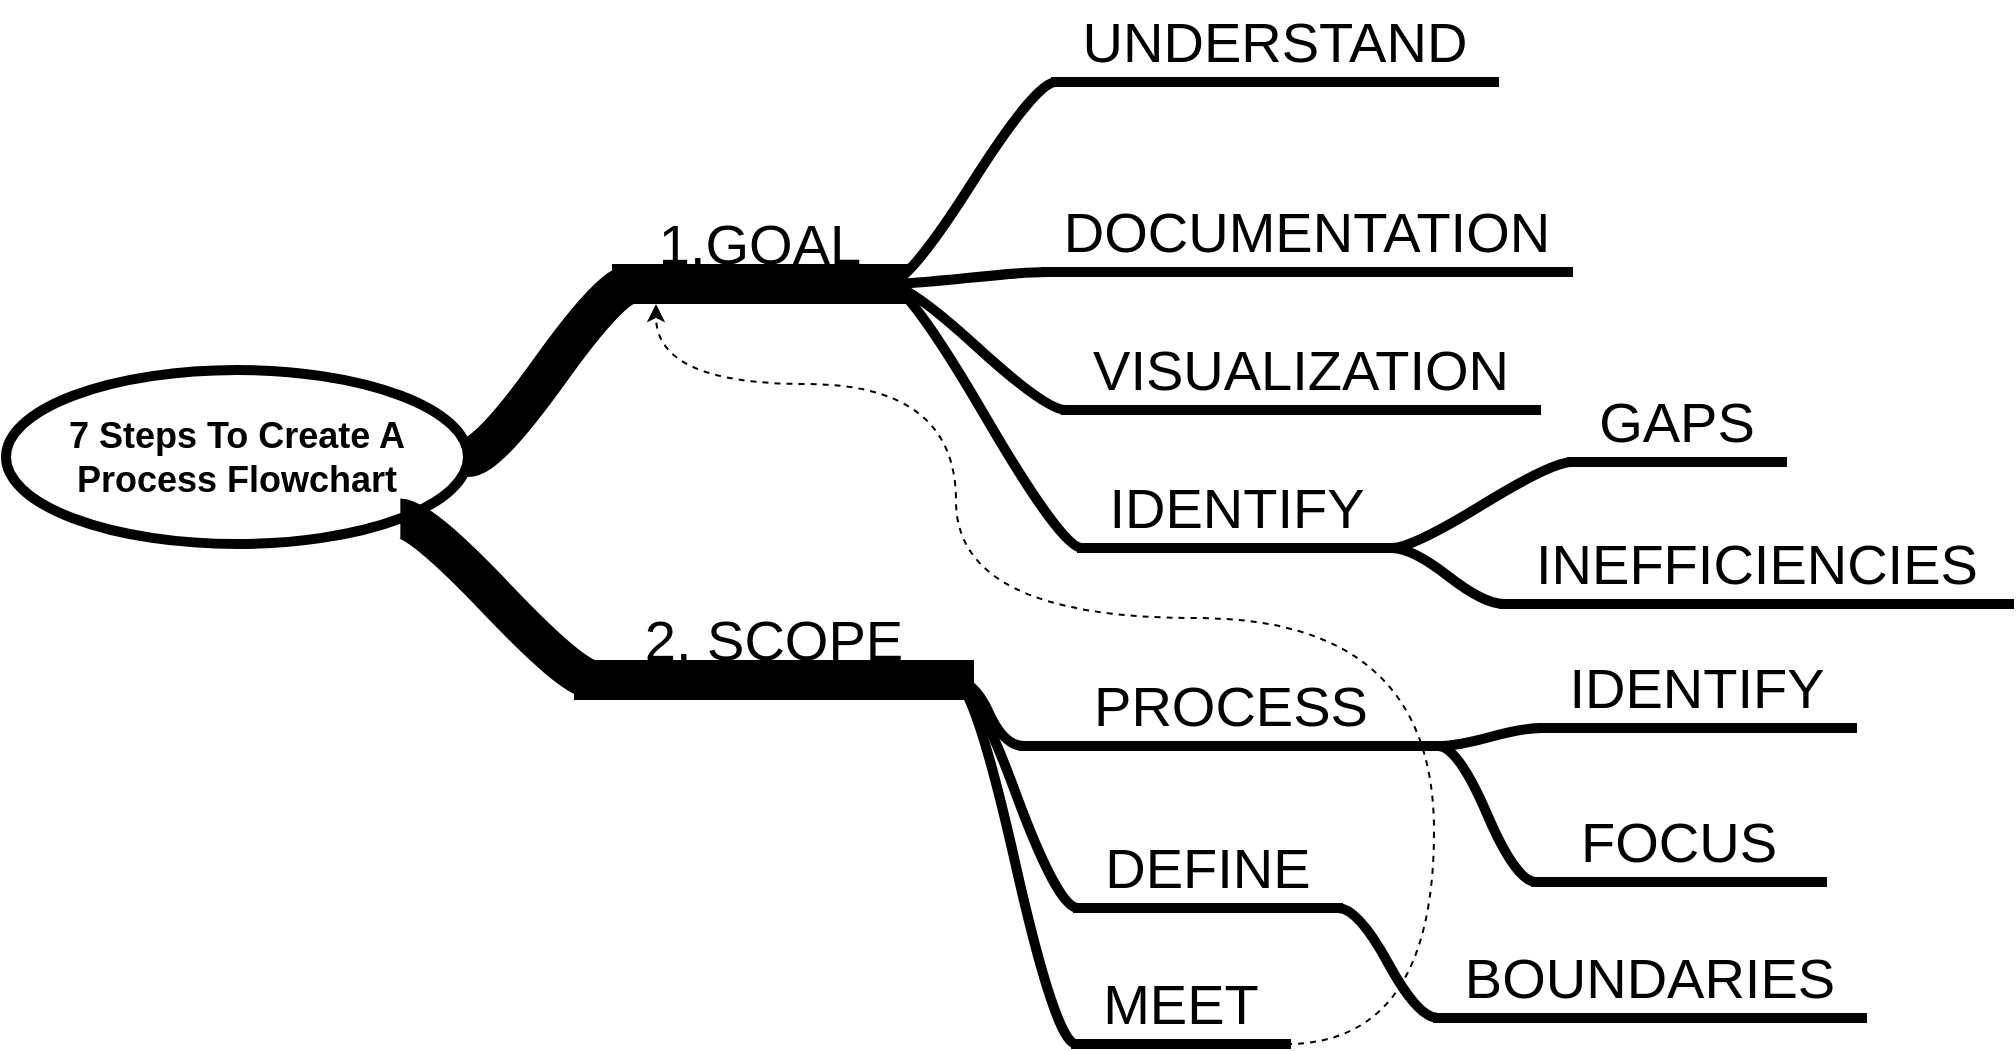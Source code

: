 <mxfile version="13.1.2" type="github">
  <diagram id="SshQMSC1I4w36vEbC7pe" name="Page-1">
    <mxGraphModel dx="1231" dy="806" grid="0" gridSize="10" guides="1" tooltips="1" connect="1" arrows="1" fold="1" page="1" pageScale="1" pageWidth="1169" pageHeight="826" math="0" shadow="0">
      <root>
        <mxCell id="0" />
        <mxCell id="1" parent="0" />
        <mxCell id="BQvFcFdzDr9af9RYS4z4-1" value="7 Steps To Create A Process Flowchart" style="ellipse;whiteSpace=wrap;html=1;align=center;newEdgeStyle={&quot;edgeStyle&quot;:&quot;entityRelationEdgeStyle&quot;,&quot;startArrow&quot;:&quot;none&quot;,&quot;endArrow&quot;:&quot;none&quot;,&quot;segment&quot;:10,&quot;curved&quot;:1};treeFolding=1;treeMoving=1;fontSize=18;strokeWidth=5;fontStyle=1" vertex="1" parent="1">
          <mxGeometry x="535" y="343" width="231" height="87" as="geometry" />
        </mxCell>
        <mxCell id="BQvFcFdzDr9af9RYS4z4-24" value="1.GOAL" style="whiteSpace=wrap;html=1;shape=partialRectangle;top=0;left=0;bottom=1;right=0;points=[[0,1],[1,1]];fillColor=none;align=center;verticalAlign=bottom;routingCenterY=0.5;snapToPoint=1;recursiveResize=0;autosize=1;treeFolding=1;treeMoving=1;newEdgeStyle={&quot;edgeStyle&quot;:&quot;entityRelationEdgeStyle&quot;,&quot;startArrow&quot;:&quot;none&quot;,&quot;endArrow&quot;:&quot;none&quot;,&quot;segment&quot;:10,&quot;curved&quot;:1};strokeWidth=20;fontSize=28;" vertex="1" parent="1">
          <mxGeometry x="848" y="262" width="128" height="38" as="geometry" />
        </mxCell>
        <mxCell id="BQvFcFdzDr9af9RYS4z4-25" value="" style="edgeStyle=entityRelationEdgeStyle;startArrow=none;endArrow=none;segment=10;curved=1;strokeWidth=20;fontSize=28;exitX=1;exitY=0.5;exitDx=0;exitDy=0;" edge="1" target="BQvFcFdzDr9af9RYS4z4-24" parent="1" source="BQvFcFdzDr9af9RYS4z4-1">
          <mxGeometry relative="1" as="geometry">
            <mxPoint x="828" y="449" as="sourcePoint" />
          </mxGeometry>
        </mxCell>
        <mxCell id="BQvFcFdzDr9af9RYS4z4-30" value="UNDERSTAND" style="whiteSpace=wrap;html=1;shape=partialRectangle;top=0;left=0;bottom=1;right=0;points=[[0,1],[1,1]];fillColor=none;align=center;verticalAlign=bottom;routingCenterY=0.5;snapToPoint=1;recursiveResize=0;autosize=1;treeFolding=1;treeMoving=1;newEdgeStyle={&quot;edgeStyle&quot;:&quot;entityRelationEdgeStyle&quot;,&quot;startArrow&quot;:&quot;none&quot;,&quot;endArrow&quot;:&quot;none&quot;,&quot;segment&quot;:10,&quot;curved&quot;:1};strokeWidth=5;fontSize=28;" vertex="1" parent="1">
          <mxGeometry x="1060.0" y="161" width="219" height="38" as="geometry" />
        </mxCell>
        <mxCell id="BQvFcFdzDr9af9RYS4z4-31" value="" style="edgeStyle=entityRelationEdgeStyle;startArrow=none;endArrow=none;segment=10;curved=1;strokeWidth=5;fontSize=28;exitX=1;exitY=1;exitDx=0;exitDy=0;" edge="1" target="BQvFcFdzDr9af9RYS4z4-30" parent="1" source="BQvFcFdzDr9af9RYS4z4-24">
          <mxGeometry relative="1" as="geometry">
            <mxPoint x="1000.0" y="457.5" as="sourcePoint" />
          </mxGeometry>
        </mxCell>
        <mxCell id="BQvFcFdzDr9af9RYS4z4-32" value="DOCUMENTATION" style="whiteSpace=wrap;html=1;shape=partialRectangle;top=0;left=0;bottom=1;right=0;points=[[0,1],[1,1]];fillColor=none;align=center;verticalAlign=bottom;routingCenterY=0.5;snapToPoint=1;recursiveResize=0;autosize=1;treeFolding=1;treeMoving=1;newEdgeStyle={&quot;edgeStyle&quot;:&quot;entityRelationEdgeStyle&quot;,&quot;startArrow&quot;:&quot;none&quot;,&quot;endArrow&quot;:&quot;none&quot;,&quot;segment&quot;:10,&quot;curved&quot;:1};strokeWidth=5;fontSize=28;" vertex="1" parent="1">
          <mxGeometry x="1055" y="256" width="261" height="38" as="geometry" />
        </mxCell>
        <mxCell id="BQvFcFdzDr9af9RYS4z4-33" value="" style="edgeStyle=entityRelationEdgeStyle;startArrow=none;endArrow=none;segment=10;curved=1;strokeWidth=5;fontSize=28;exitX=1;exitY=1;exitDx=0;exitDy=0;" edge="1" target="BQvFcFdzDr9af9RYS4z4-32" parent="1" source="BQvFcFdzDr9af9RYS4z4-24">
          <mxGeometry relative="1" as="geometry">
            <mxPoint x="1003.0" y="503" as="sourcePoint" />
          </mxGeometry>
        </mxCell>
        <mxCell id="BQvFcFdzDr9af9RYS4z4-34" value="VISUALIZATION" style="whiteSpace=wrap;html=1;shape=partialRectangle;top=0;left=0;bottom=1;right=0;points=[[0,1],[1,1]];fillColor=none;align=center;verticalAlign=bottom;routingCenterY=0.5;snapToPoint=1;recursiveResize=0;autosize=1;treeFolding=1;treeMoving=1;newEdgeStyle={&quot;edgeStyle&quot;:&quot;entityRelationEdgeStyle&quot;,&quot;startArrow&quot;:&quot;none&quot;,&quot;endArrow&quot;:&quot;none&quot;,&quot;segment&quot;:10,&quot;curved&quot;:1};strokeWidth=5;fontSize=28;" vertex="1" parent="1">
          <mxGeometry x="1065.0" y="325" width="235" height="38" as="geometry" />
        </mxCell>
        <mxCell id="BQvFcFdzDr9af9RYS4z4-35" value="" style="edgeStyle=entityRelationEdgeStyle;startArrow=none;endArrow=none;segment=10;curved=1;strokeWidth=5;fontSize=28;exitX=1;exitY=1;exitDx=0;exitDy=0;" edge="1" target="BQvFcFdzDr9af9RYS4z4-34" parent="1" source="BQvFcFdzDr9af9RYS4z4-24">
          <mxGeometry relative="1" as="geometry">
            <mxPoint x="1051" y="607" as="sourcePoint" />
          </mxGeometry>
        </mxCell>
        <mxCell id="BQvFcFdzDr9af9RYS4z4-38" value="IDENTIFY" style="whiteSpace=wrap;html=1;shape=partialRectangle;top=0;left=0;bottom=1;right=0;points=[[0,1],[1,1]];fillColor=none;align=center;verticalAlign=bottom;routingCenterY=0.5;snapToPoint=1;recursiveResize=0;autosize=1;treeFolding=1;treeMoving=1;newEdgeStyle={&quot;edgeStyle&quot;:&quot;entityRelationEdgeStyle&quot;,&quot;startArrow&quot;:&quot;none&quot;,&quot;endArrow&quot;:&quot;none&quot;,&quot;segment&quot;:10,&quot;curved&quot;:1};strokeWidth=5;fontSize=28;" vertex="1" parent="1">
          <mxGeometry x="1073.0" y="394" width="155" height="38" as="geometry" />
        </mxCell>
        <mxCell id="BQvFcFdzDr9af9RYS4z4-39" value="" style="edgeStyle=entityRelationEdgeStyle;startArrow=none;endArrow=none;segment=10;curved=1;strokeWidth=5;fontSize=28;exitX=1;exitY=1;exitDx=0;exitDy=0;" edge="1" target="BQvFcFdzDr9af9RYS4z4-38" parent="1" source="BQvFcFdzDr9af9RYS4z4-24">
          <mxGeometry relative="1" as="geometry">
            <mxPoint x="1064" y="600" as="sourcePoint" />
          </mxGeometry>
        </mxCell>
        <mxCell id="BQvFcFdzDr9af9RYS4z4-40" value="GAPS" style="whiteSpace=wrap;html=1;shape=partialRectangle;top=0;left=0;bottom=1;right=0;points=[[0,1],[1,1]];fillColor=none;align=center;verticalAlign=bottom;routingCenterY=0.5;snapToPoint=1;recursiveResize=0;autosize=1;treeFolding=1;treeMoving=1;newEdgeStyle={&quot;edgeStyle&quot;:&quot;entityRelationEdgeStyle&quot;,&quot;startArrow&quot;:&quot;none&quot;,&quot;endArrow&quot;:&quot;none&quot;,&quot;segment&quot;:10,&quot;curved&quot;:1};strokeWidth=5;fontSize=28;" vertex="1" parent="1">
          <mxGeometry x="1318.0" y="351" width="105" height="38" as="geometry" />
        </mxCell>
        <mxCell id="BQvFcFdzDr9af9RYS4z4-41" value="" style="edgeStyle=entityRelationEdgeStyle;startArrow=none;endArrow=none;segment=10;curved=1;strokeWidth=5;fontSize=28;exitX=1;exitY=1;exitDx=0;exitDy=0;" edge="1" target="BQvFcFdzDr9af9RYS4z4-40" parent="1" source="BQvFcFdzDr9af9RYS4z4-38">
          <mxGeometry relative="1" as="geometry">
            <mxPoint x="1294" y="620" as="sourcePoint" />
          </mxGeometry>
        </mxCell>
        <mxCell id="BQvFcFdzDr9af9RYS4z4-42" value="INEFFICIENCIES" style="whiteSpace=wrap;html=1;shape=partialRectangle;top=0;left=0;bottom=1;right=0;points=[[0,1],[1,1]];fillColor=none;align=center;verticalAlign=bottom;routingCenterY=0.5;snapToPoint=1;recursiveResize=0;autosize=1;treeFolding=1;treeMoving=1;newEdgeStyle={&quot;edgeStyle&quot;:&quot;entityRelationEdgeStyle&quot;,&quot;startArrow&quot;:&quot;none&quot;,&quot;endArrow&quot;:&quot;none&quot;,&quot;segment&quot;:10,&quot;curved&quot;:1};strokeWidth=5;fontSize=28;" vertex="1" parent="1">
          <mxGeometry x="1284" y="422" width="252.5" height="38" as="geometry" />
        </mxCell>
        <mxCell id="BQvFcFdzDr9af9RYS4z4-43" value="" style="edgeStyle=entityRelationEdgeStyle;startArrow=none;endArrow=none;segment=10;curved=1;strokeWidth=5;fontSize=28;exitX=1;exitY=1;exitDx=0;exitDy=0;" edge="1" target="BQvFcFdzDr9af9RYS4z4-42" parent="1" source="BQvFcFdzDr9af9RYS4z4-38">
          <mxGeometry relative="1" as="geometry">
            <mxPoint x="1212.0" y="605" as="sourcePoint" />
          </mxGeometry>
        </mxCell>
        <mxCell id="BQvFcFdzDr9af9RYS4z4-44" value="2. SCOPE" style="whiteSpace=wrap;html=1;shape=partialRectangle;top=0;left=0;bottom=1;right=0;points=[[0,1],[1,1]];fillColor=none;align=center;verticalAlign=bottom;routingCenterY=0.5;snapToPoint=1;recursiveResize=0;autosize=1;treeFolding=1;treeMoving=1;newEdgeStyle={&quot;edgeStyle&quot;:&quot;entityRelationEdgeStyle&quot;,&quot;startArrow&quot;:&quot;none&quot;,&quot;endArrow&quot;:&quot;none&quot;,&quot;segment&quot;:10,&quot;curved&quot;:1};strokeWidth=20;fontSize=28;" vertex="1" parent="1">
          <mxGeometry x="829" y="460" width="180" height="38" as="geometry" />
        </mxCell>
        <mxCell id="BQvFcFdzDr9af9RYS4z4-45" value="" style="edgeStyle=entityRelationEdgeStyle;startArrow=none;endArrow=none;segment=10;curved=1;strokeWidth=20;fontSize=28;exitX=1;exitY=1;exitDx=0;exitDy=0;" edge="1" target="BQvFcFdzDr9af9RYS4z4-44" parent="1" source="BQvFcFdzDr9af9RYS4z4-1">
          <mxGeometry relative="1" as="geometry">
            <mxPoint x="780" y="494" as="sourcePoint" />
          </mxGeometry>
        </mxCell>
        <mxCell id="BQvFcFdzDr9af9RYS4z4-46" value="PROCESS" style="whiteSpace=wrap;html=1;shape=partialRectangle;top=0;left=0;bottom=1;right=0;points=[[0,1],[1,1]];fillColor=none;align=center;verticalAlign=bottom;routingCenterY=0.5;snapToPoint=1;recursiveResize=0;autosize=1;treeFolding=1;treeMoving=1;newEdgeStyle={&quot;edgeStyle&quot;:&quot;entityRelationEdgeStyle&quot;,&quot;startArrow&quot;:&quot;none&quot;,&quot;endArrow&quot;:&quot;none&quot;,&quot;segment&quot;:10,&quot;curved&quot;:1};strokeWidth=5;fontSize=28;" vertex="1" parent="1">
          <mxGeometry x="1044" y="493" width="207" height="38" as="geometry" />
        </mxCell>
        <mxCell id="BQvFcFdzDr9af9RYS4z4-47" value="" style="edgeStyle=entityRelationEdgeStyle;startArrow=none;endArrow=none;segment=10;curved=1;strokeWidth=5;fontSize=28;exitX=1;exitY=1;exitDx=0;exitDy=0;" edge="1" target="BQvFcFdzDr9af9RYS4z4-46" parent="1" source="BQvFcFdzDr9af9RYS4z4-44">
          <mxGeometry relative="1" as="geometry">
            <mxPoint x="1049" y="560" as="sourcePoint" />
          </mxGeometry>
        </mxCell>
        <mxCell id="BQvFcFdzDr9af9RYS4z4-48" value="IDENTIFY" style="whiteSpace=wrap;html=1;shape=partialRectangle;top=0;left=0;bottom=1;right=0;points=[[0,1],[1,1]];fillColor=none;align=center;verticalAlign=bottom;routingCenterY=0.5;snapToPoint=1;recursiveResize=0;autosize=1;treeFolding=1;treeMoving=1;newEdgeStyle={&quot;edgeStyle&quot;:&quot;entityRelationEdgeStyle&quot;,&quot;startArrow&quot;:&quot;none&quot;,&quot;endArrow&quot;:&quot;none&quot;,&quot;segment&quot;:10,&quot;curved&quot;:1};strokeWidth=5;fontSize=28;" vertex="1" parent="1">
          <mxGeometry x="1303" y="484" width="155" height="38" as="geometry" />
        </mxCell>
        <mxCell id="BQvFcFdzDr9af9RYS4z4-49" value="" style="edgeStyle=entityRelationEdgeStyle;startArrow=none;endArrow=none;segment=10;curved=1;strokeWidth=5;fontSize=28;exitX=1;exitY=1;exitDx=0;exitDy=0;" edge="1" target="BQvFcFdzDr9af9RYS4z4-48" parent="1" source="BQvFcFdzDr9af9RYS4z4-46">
          <mxGeometry relative="1" as="geometry">
            <mxPoint x="1292" y="611" as="sourcePoint" />
          </mxGeometry>
        </mxCell>
        <mxCell id="BQvFcFdzDr9af9RYS4z4-50" value="FOCUS" style="whiteSpace=wrap;html=1;shape=partialRectangle;top=0;left=0;bottom=1;right=0;points=[[0,1],[1,1]];fillColor=none;align=center;verticalAlign=bottom;routingCenterY=0.5;snapToPoint=1;recursiveResize=0;autosize=1;treeFolding=1;treeMoving=1;newEdgeStyle={&quot;edgeStyle&quot;:&quot;entityRelationEdgeStyle&quot;,&quot;startArrow&quot;:&quot;none&quot;,&quot;endArrow&quot;:&quot;none&quot;,&quot;segment&quot;:10,&quot;curved&quot;:1};strokeWidth=5;fontSize=28;" vertex="1" parent="1">
          <mxGeometry x="1300" y="561" width="143" height="38" as="geometry" />
        </mxCell>
        <mxCell id="BQvFcFdzDr9af9RYS4z4-51" value="" style="edgeStyle=entityRelationEdgeStyle;startArrow=none;endArrow=none;segment=10;curved=1;strokeWidth=5;fontSize=28;exitX=1;exitY=1;exitDx=0;exitDy=0;" edge="1" target="BQvFcFdzDr9af9RYS4z4-50" parent="1" source="BQvFcFdzDr9af9RYS4z4-46">
          <mxGeometry relative="1" as="geometry">
            <mxPoint x="1303" y="633" as="sourcePoint" />
          </mxGeometry>
        </mxCell>
        <mxCell id="BQvFcFdzDr9af9RYS4z4-54" value="DEFINE" style="whiteSpace=wrap;html=1;shape=partialRectangle;top=0;left=0;bottom=1;right=0;points=[[0,1],[1,1]];fillColor=none;align=center;verticalAlign=bottom;routingCenterY=0.5;snapToPoint=1;recursiveResize=0;autosize=1;treeFolding=1;treeMoving=1;newEdgeStyle={&quot;edgeStyle&quot;:&quot;entityRelationEdgeStyle&quot;,&quot;startArrow&quot;:&quot;none&quot;,&quot;endArrow&quot;:&quot;none&quot;,&quot;segment&quot;:10,&quot;curved&quot;:1};strokeWidth=5;fontSize=28;" vertex="1" parent="1">
          <mxGeometry x="1071" y="574" width="130" height="38" as="geometry" />
        </mxCell>
        <mxCell id="BQvFcFdzDr9af9RYS4z4-55" value="" style="edgeStyle=entityRelationEdgeStyle;startArrow=none;endArrow=none;segment=10;curved=1;strokeWidth=5;fontSize=28;exitX=1;exitY=1;exitDx=0;exitDy=0;" edge="1" target="BQvFcFdzDr9af9RYS4z4-54" parent="1" source="BQvFcFdzDr9af9RYS4z4-44">
          <mxGeometry relative="1" as="geometry">
            <mxPoint x="1047" y="633" as="sourcePoint" />
          </mxGeometry>
        </mxCell>
        <mxCell id="BQvFcFdzDr9af9RYS4z4-56" value="BOUNDARIES" style="whiteSpace=wrap;html=1;shape=partialRectangle;top=0;left=0;bottom=1;right=0;points=[[0,1],[1,1]];fillColor=none;align=center;verticalAlign=bottom;routingCenterY=0.5;snapToPoint=1;recursiveResize=0;autosize=1;treeFolding=1;treeMoving=1;newEdgeStyle={&quot;edgeStyle&quot;:&quot;entityRelationEdgeStyle&quot;,&quot;startArrow&quot;:&quot;none&quot;,&quot;endArrow&quot;:&quot;none&quot;,&quot;segment&quot;:10,&quot;curved&quot;:1};strokeWidth=5;fontSize=28;" vertex="1" parent="1">
          <mxGeometry x="1251" y="629" width="212" height="38" as="geometry" />
        </mxCell>
        <mxCell id="BQvFcFdzDr9af9RYS4z4-57" value="" style="edgeStyle=entityRelationEdgeStyle;startArrow=none;endArrow=none;segment=10;curved=1;strokeWidth=5;fontSize=28;exitX=1;exitY=1;exitDx=0;exitDy=0;" edge="1" target="BQvFcFdzDr9af9RYS4z4-56" parent="1" source="BQvFcFdzDr9af9RYS4z4-54">
          <mxGeometry relative="1" as="geometry">
            <mxPoint x="1221" y="706" as="sourcePoint" />
          </mxGeometry>
        </mxCell>
        <mxCell id="BQvFcFdzDr9af9RYS4z4-58" value="MEET" style="whiteSpace=wrap;html=1;shape=partialRectangle;top=0;left=0;bottom=1;right=0;points=[[0,1],[1,1]];fillColor=none;align=center;verticalAlign=bottom;routingCenterY=0.5;snapToPoint=1;recursiveResize=0;autosize=1;treeFolding=1;treeMoving=1;newEdgeStyle={&quot;edgeStyle&quot;:&quot;entityRelationEdgeStyle&quot;,&quot;startArrow&quot;:&quot;none&quot;,&quot;endArrow&quot;:&quot;none&quot;,&quot;segment&quot;:10,&quot;curved&quot;:1};strokeWidth=5;fontSize=28;" vertex="1" parent="1">
          <mxGeometry x="1070" y="642" width="105" height="38" as="geometry" />
        </mxCell>
        <mxCell id="BQvFcFdzDr9af9RYS4z4-59" value="" style="edgeStyle=entityRelationEdgeStyle;startArrow=none;endArrow=none;segment=10;curved=1;strokeWidth=5;fontSize=28;exitX=1;exitY=1;exitDx=0;exitDy=0;" edge="1" target="BQvFcFdzDr9af9RYS4z4-58" parent="1" source="BQvFcFdzDr9af9RYS4z4-44">
          <mxGeometry relative="1" as="geometry">
            <mxPoint x="1049" y="726" as="sourcePoint" />
          </mxGeometry>
        </mxCell>
        <mxCell id="BQvFcFdzDr9af9RYS4z4-60" value="" style="endArrow=classic;dashed=1;html=1;strokeWidth=1;fontSize=28;exitX=1;exitY=1;exitDx=0;exitDy=0;endFill=1;jumpStyle=none;edgeStyle=orthogonalEdgeStyle;curved=1;" edge="1" parent="1" source="BQvFcFdzDr9af9RYS4z4-58">
          <mxGeometry width="50" height="50" relative="1" as="geometry">
            <mxPoint x="1000" y="435" as="sourcePoint" />
            <mxPoint x="860" y="310" as="targetPoint" />
            <Array as="points">
              <mxPoint x="1249" y="680" />
              <mxPoint x="1249" y="467" />
              <mxPoint x="1010" y="467" />
              <mxPoint x="1010" y="350" />
              <mxPoint x="860" y="350" />
            </Array>
          </mxGeometry>
        </mxCell>
      </root>
    </mxGraphModel>
  </diagram>
</mxfile>

